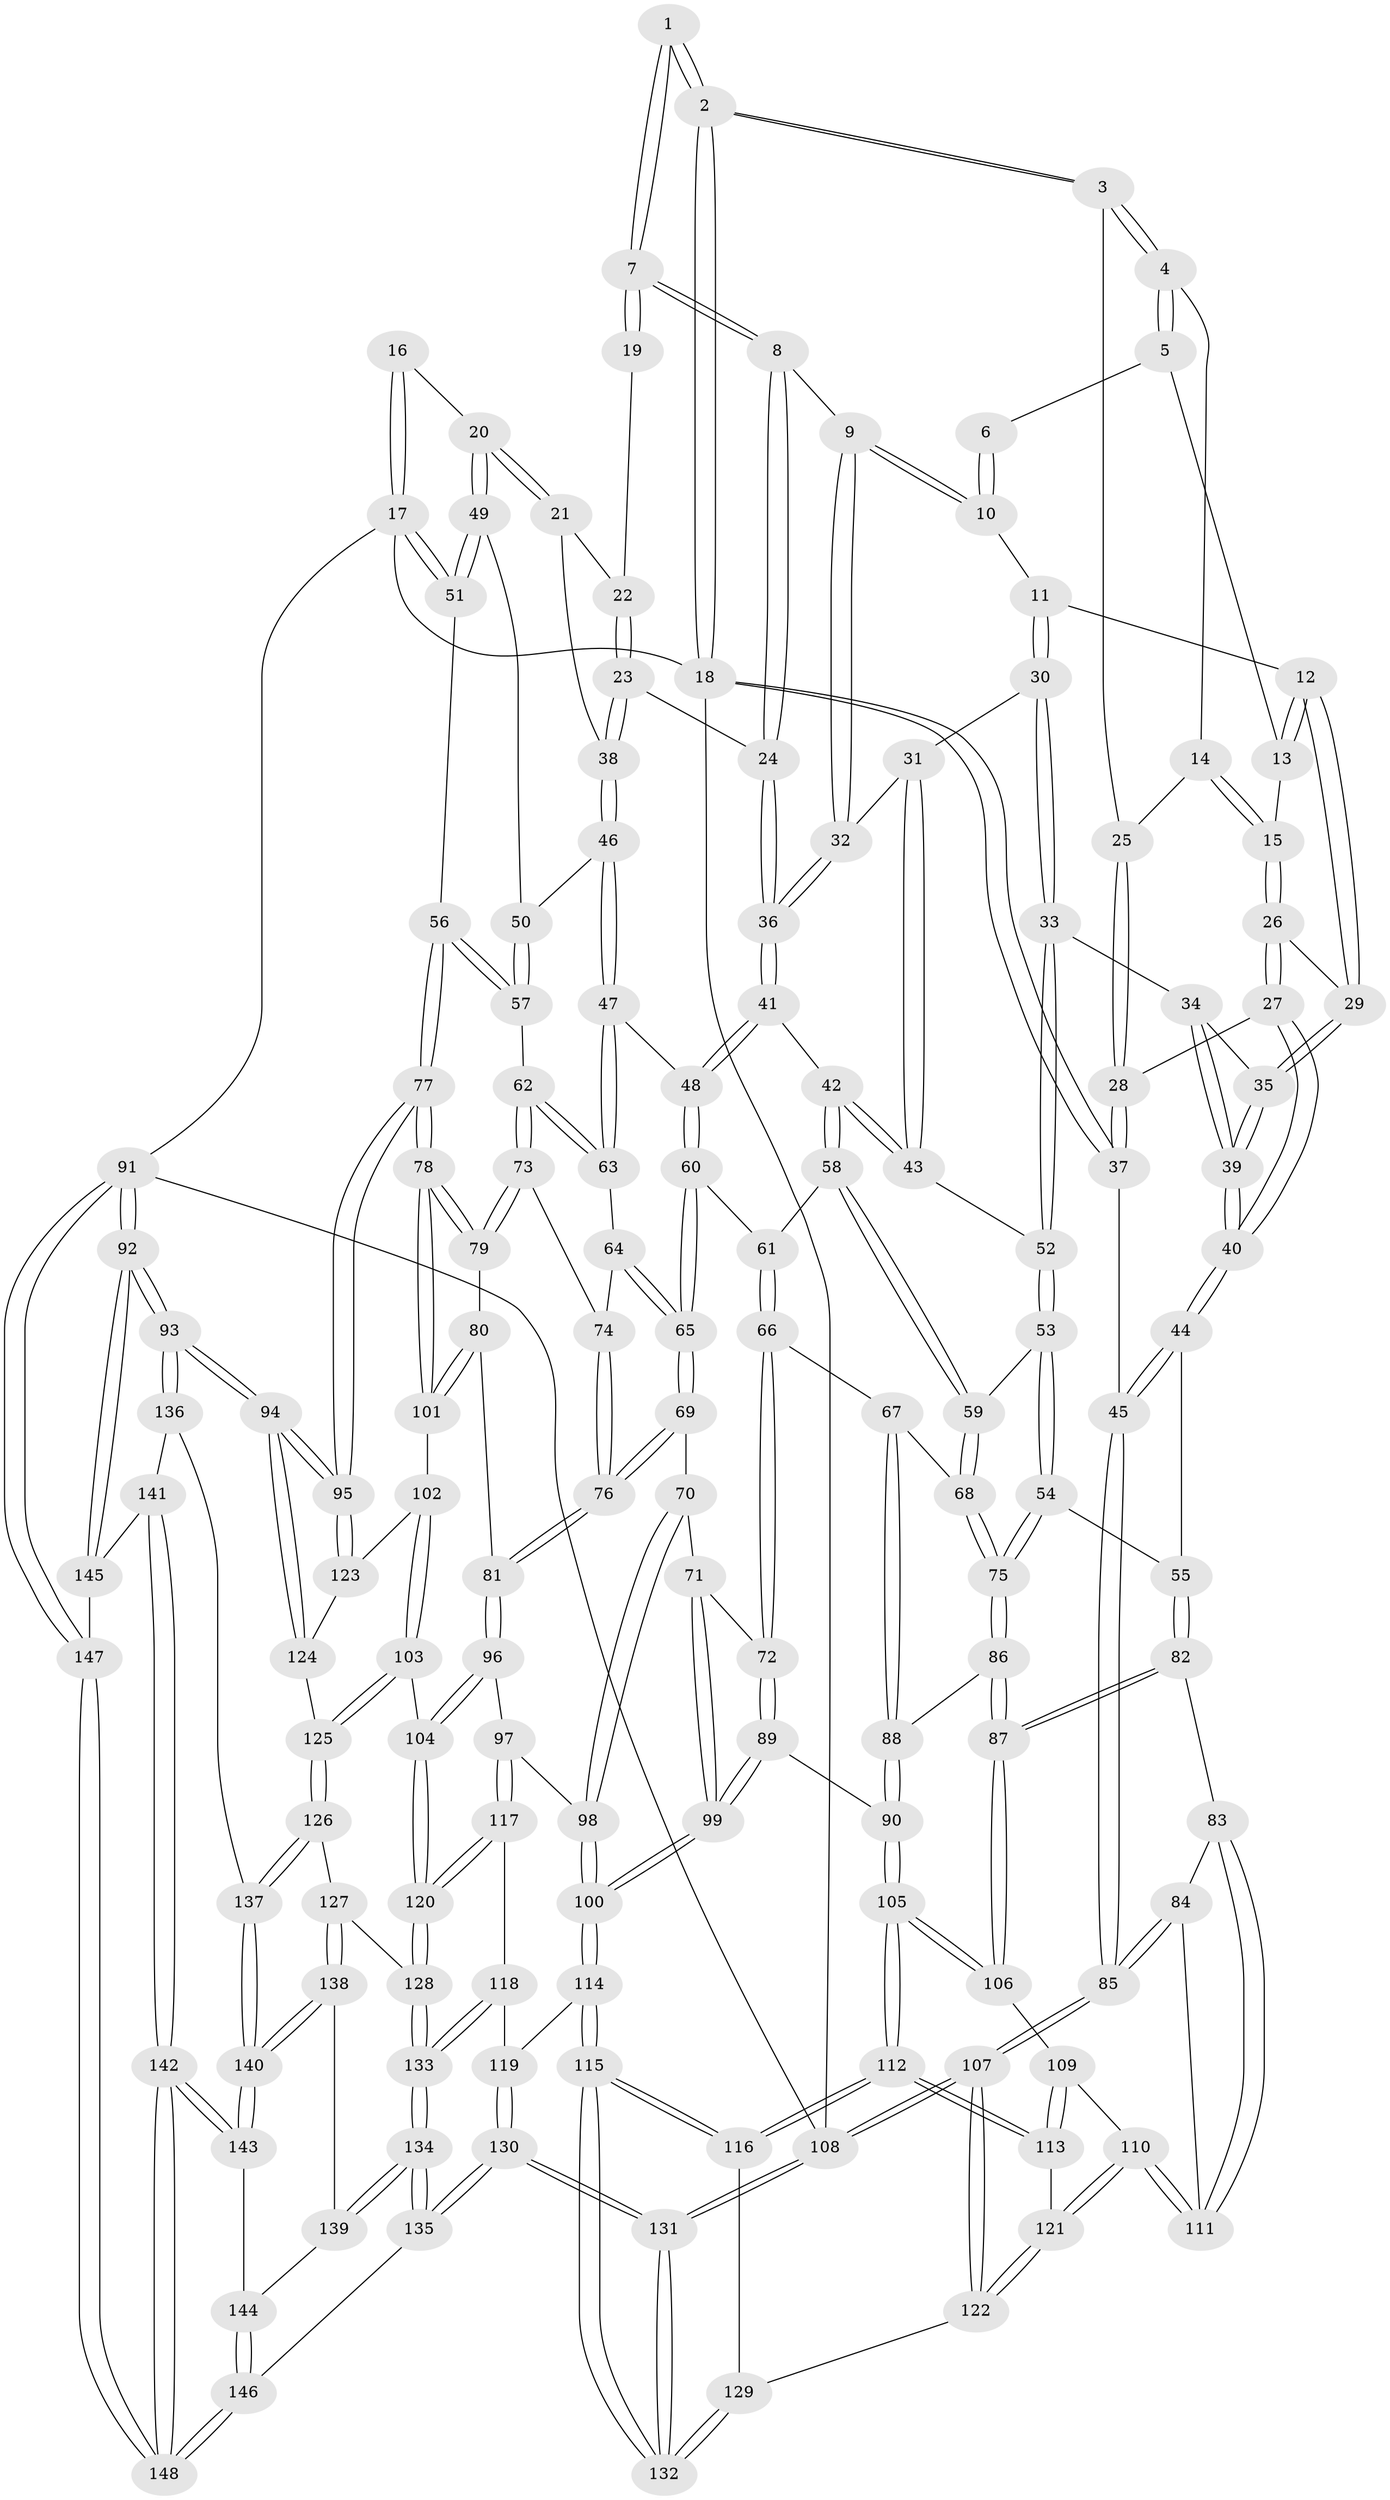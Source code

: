 // Generated by graph-tools (version 1.1) at 2025/51/03/09/25 03:51:01]
// undirected, 148 vertices, 367 edges
graph export_dot {
graph [start="1"]
  node [color=gray90,style=filled];
  1 [pos="+0.36625107678726504+0"];
  2 [pos="+0+0"];
  3 [pos="+0+0"];
  4 [pos="+0+0"];
  5 [pos="+0.1708186499474514+0.04559650442103165"];
  6 [pos="+0.26760048193341773+0.020738567730839694"];
  7 [pos="+0.5329393706794288+0"];
  8 [pos="+0.4898439872367923+0"];
  9 [pos="+0.4761351519753902+0.039492951103997385"];
  10 [pos="+0.2755112884581265+0.06592996736505419"];
  11 [pos="+0.2776459868928742+0.10764114961459491"];
  12 [pos="+0.26181918678474314+0.11598342634594236"];
  13 [pos="+0.17050270125376946+0.05629896462530671"];
  14 [pos="+0.11777665405291957+0.10687420908631218"];
  15 [pos="+0.1530889742668418+0.11454406498128011"];
  16 [pos="+0.9682839740190858+0"];
  17 [pos="+1+0"];
  18 [pos="+0+0"];
  19 [pos="+0.6203785802140558+0"];
  20 [pos="+0.8974852853405297+0.14086353081676636"];
  21 [pos="+0.8246266068372823+0.12213718081614695"];
  22 [pos="+0.6263339020479459+0"];
  23 [pos="+0.6846826723071076+0.15436016532565822"];
  24 [pos="+0.6341724907930112+0.17127456762091078"];
  25 [pos="+0.07868445714007297+0.12607779400244223"];
  26 [pos="+0.1724960194285206+0.1504729124548409"];
  27 [pos="+0.15292699112351385+0.18148511538653234"];
  28 [pos="+0.05245572924246053+0.17412264175258457"];
  29 [pos="+0.22131319588836693+0.14896874707222335"];
  30 [pos="+0.37676991465070714+0.16176500345054584"];
  31 [pos="+0.4414552759701492+0.11903554380700274"];
  32 [pos="+0.46348429894516263+0.0913163281549322"];
  33 [pos="+0.357070114325399+0.21975853713144514"];
  34 [pos="+0.32969670689618635+0.2270037986903609"];
  35 [pos="+0.2417852984585157+0.19752423923686352"];
  36 [pos="+0.583446302444442+0.19492162079215442"];
  37 [pos="+0+0.30168128254862947"];
  38 [pos="+0.698093329653938+0.16494601872091494"];
  39 [pos="+0.16288740706228974+0.3519137518646086"];
  40 [pos="+0.16169852016042294+0.35319918580739995"];
  41 [pos="+0.5723165539060806+0.25491490866449606"];
  42 [pos="+0.5176637720858287+0.2904627218287676"];
  43 [pos="+0.5055081265143412+0.28039396281002277"];
  44 [pos="+0.15095609043875496+0.3786390574143061"];
  45 [pos="+0+0.3733604830275017"];
  46 [pos="+0.7302698596260575+0.27595270133611977"];
  47 [pos="+0.7195891663681611+0.2990224939941442"];
  48 [pos="+0.6843904831474058+0.3158995810928098"];
  49 [pos="+0.9022693721015982+0.14896671371847486"];
  50 [pos="+0.8852992677304858+0.2305470687329892"];
  51 [pos="+1+0.1563315796644198"];
  52 [pos="+0.3743375311702557+0.2620687343963476"];
  53 [pos="+0.3688452221762068+0.3527399775293691"];
  54 [pos="+0.27596015556793463+0.40657085858834946"];
  55 [pos="+0.1524329300228389+0.379886542407659"];
  56 [pos="+1+0.30569050969701234"];
  57 [pos="+0.9283093008055893+0.3189730549043333"];
  58 [pos="+0.5118407198201452+0.3416054104149206"];
  59 [pos="+0.4366697234540067+0.3810121612096947"];
  60 [pos="+0.6503649929215649+0.3708739003996866"];
  61 [pos="+0.5571883750928975+0.38278647097044455"];
  62 [pos="+0.8892071047244915+0.4056702849934658"];
  63 [pos="+0.7564999804472962+0.3431153299996159"];
  64 [pos="+0.7478175378852079+0.4212852635896605"];
  65 [pos="+0.6641080384633842+0.4244273350868623"];
  66 [pos="+0.5449517470984184+0.4985481260463789"];
  67 [pos="+0.477543326657217+0.4975449659749974"];
  68 [pos="+0.43994017496807236+0.40692116189188393"];
  69 [pos="+0.6575289148738704+0.5106781894173043"];
  70 [pos="+0.6173733956481665+0.5237717656832027"];
  71 [pos="+0.5803907740246356+0.5235549850378103"];
  72 [pos="+0.5736650298071335+0.5201401936888548"];
  73 [pos="+0.8907839081901631+0.43658821925141783"];
  74 [pos="+0.7507035199664382+0.42639257031298783"];
  75 [pos="+0.3377647863770036+0.5036437001027837"];
  76 [pos="+0.7388661004694909+0.541089118988646"];
  77 [pos="+1+0.571043214919738"];
  78 [pos="+1+0.5692472246933781"];
  79 [pos="+0.898822798431917+0.47325440655446255"];
  80 [pos="+0.8395514486950659+0.5401474083407738"];
  81 [pos="+0.7481608948196712+0.547880492078554"];
  82 [pos="+0.18445396031385533+0.580274559022526"];
  83 [pos="+0.13523664222943718+0.6014286042631034"];
  84 [pos="+0+0.5978797062466283"];
  85 [pos="+0+0.5702694037689587"];
  86 [pos="+0.34741607802593616+0.5288805345336915"];
  87 [pos="+0.21012339252072462+0.5982680507176901"];
  88 [pos="+0.39536408825427577+0.5629056299770677"];
  89 [pos="+0.4580125446132267+0.6381269664910758"];
  90 [pos="+0.40577474017387527+0.6222423092332022"];
  91 [pos="+1+1"];
  92 [pos="+1+1"];
  93 [pos="+1+0.9236036572879223"];
  94 [pos="+1+0.7946135730301609"];
  95 [pos="+1+0.582396559634341"];
  96 [pos="+0.713486325991142+0.6696523105724248"];
  97 [pos="+0.687178284133094+0.6789357066653964"];
  98 [pos="+0.6439742012489745+0.6794861043153784"];
  99 [pos="+0.5445956887625559+0.6865967568954504"];
  100 [pos="+0.5629510088085891+0.7139829649906998"];
  101 [pos="+0.8791098254381786+0.6556777792905304"];
  102 [pos="+0.8685702893694077+0.7017500664633478"];
  103 [pos="+0.856684520010619+0.7164574303718343"];
  104 [pos="+0.8120694264548627+0.7403975812749045"];
  105 [pos="+0.34327329412435076+0.7132012551540454"];
  106 [pos="+0.22042352502388962+0.6238970200735664"];
  107 [pos="+0+0.9448833003875885"];
  108 [pos="+0+1"];
  109 [pos="+0.20351580142404307+0.6604654262047119"];
  110 [pos="+0.11337448225842213+0.7083885205849232"];
  111 [pos="+0.1130449514016792+0.7075415024926089"];
  112 [pos="+0.3404028602161259+0.8053262509516002"];
  113 [pos="+0.19276372183412896+0.7552658845204071"];
  114 [pos="+0.5615726335404984+0.7211343986324918"];
  115 [pos="+0.37107894895052107+0.8588574864853603"];
  116 [pos="+0.34441694672664264+0.8155093151204147"];
  117 [pos="+0.6879433895913536+0.7716143472567523"];
  118 [pos="+0.6557375918500306+0.8095284489145635"];
  119 [pos="+0.6005387645664542+0.7915355911787558"];
  120 [pos="+0.7985247489305585+0.7802518943245108"];
  121 [pos="+0.11664072390670606+0.7728702993712544"];
  122 [pos="+0.06546840349561243+0.83387886999643"];
  123 [pos="+0.9555945340168704+0.7233004979259201"];
  124 [pos="+0.9898499876192584+0.8021959930831121"];
  125 [pos="+0.944202562145754+0.8271990053733255"];
  126 [pos="+0.943511396348965+0.8287164012530981"];
  127 [pos="+0.8048417250561128+0.826830995754132"];
  128 [pos="+0.7956006305601161+0.8097165349643197"];
  129 [pos="+0.11508007899554118+0.8587111125478754"];
  130 [pos="+0.4647735034154126+1"];
  131 [pos="+0.4132898458611389+1"];
  132 [pos="+0.40938539340280555+1"];
  133 [pos="+0.6918310226702762+0.8547765622558451"];
  134 [pos="+0.6793395493353859+0.9160611359346061"];
  135 [pos="+0.48577638996900185+1"];
  136 [pos="+0.9408763294246949+0.9020664250304791"];
  137 [pos="+0.9334351793428728+0.8930848194949988"];
  138 [pos="+0.824567156292335+0.895445345302449"];
  139 [pos="+0.751266632598494+0.9185983377748849"];
  140 [pos="+0.8309654448517413+0.9023878092915021"];
  141 [pos="+0.9417414888007415+0.9269831213837465"];
  142 [pos="+0.8418076251171429+1"];
  143 [pos="+0.8305525731623116+0.9699344591732467"];
  144 [pos="+0.7605937924273739+0.9648479919270293"];
  145 [pos="+0.9470574728745277+0.9429518822580194"];
  146 [pos="+0.49536596099312313+1"];
  147 [pos="+0.9186613118440345+1"];
  148 [pos="+0.8604977089676327+1"];
  1 -- 2;
  1 -- 2;
  1 -- 7;
  1 -- 7;
  2 -- 3;
  2 -- 3;
  2 -- 18;
  2 -- 18;
  3 -- 4;
  3 -- 4;
  3 -- 25;
  4 -- 5;
  4 -- 5;
  4 -- 14;
  5 -- 6;
  5 -- 13;
  6 -- 10;
  6 -- 10;
  7 -- 8;
  7 -- 8;
  7 -- 19;
  7 -- 19;
  8 -- 9;
  8 -- 24;
  8 -- 24;
  9 -- 10;
  9 -- 10;
  9 -- 32;
  9 -- 32;
  10 -- 11;
  11 -- 12;
  11 -- 30;
  11 -- 30;
  12 -- 13;
  12 -- 13;
  12 -- 29;
  12 -- 29;
  13 -- 15;
  14 -- 15;
  14 -- 15;
  14 -- 25;
  15 -- 26;
  15 -- 26;
  16 -- 17;
  16 -- 17;
  16 -- 20;
  17 -- 18;
  17 -- 51;
  17 -- 51;
  17 -- 91;
  18 -- 37;
  18 -- 37;
  18 -- 108;
  19 -- 22;
  20 -- 21;
  20 -- 21;
  20 -- 49;
  20 -- 49;
  21 -- 22;
  21 -- 38;
  22 -- 23;
  22 -- 23;
  23 -- 24;
  23 -- 38;
  23 -- 38;
  24 -- 36;
  24 -- 36;
  25 -- 28;
  25 -- 28;
  26 -- 27;
  26 -- 27;
  26 -- 29;
  27 -- 28;
  27 -- 40;
  27 -- 40;
  28 -- 37;
  28 -- 37;
  29 -- 35;
  29 -- 35;
  30 -- 31;
  30 -- 33;
  30 -- 33;
  31 -- 32;
  31 -- 43;
  31 -- 43;
  32 -- 36;
  32 -- 36;
  33 -- 34;
  33 -- 52;
  33 -- 52;
  34 -- 35;
  34 -- 39;
  34 -- 39;
  35 -- 39;
  35 -- 39;
  36 -- 41;
  36 -- 41;
  37 -- 45;
  38 -- 46;
  38 -- 46;
  39 -- 40;
  39 -- 40;
  40 -- 44;
  40 -- 44;
  41 -- 42;
  41 -- 48;
  41 -- 48;
  42 -- 43;
  42 -- 43;
  42 -- 58;
  42 -- 58;
  43 -- 52;
  44 -- 45;
  44 -- 45;
  44 -- 55;
  45 -- 85;
  45 -- 85;
  46 -- 47;
  46 -- 47;
  46 -- 50;
  47 -- 48;
  47 -- 63;
  47 -- 63;
  48 -- 60;
  48 -- 60;
  49 -- 50;
  49 -- 51;
  49 -- 51;
  50 -- 57;
  50 -- 57;
  51 -- 56;
  52 -- 53;
  52 -- 53;
  53 -- 54;
  53 -- 54;
  53 -- 59;
  54 -- 55;
  54 -- 75;
  54 -- 75;
  55 -- 82;
  55 -- 82;
  56 -- 57;
  56 -- 57;
  56 -- 77;
  56 -- 77;
  57 -- 62;
  58 -- 59;
  58 -- 59;
  58 -- 61;
  59 -- 68;
  59 -- 68;
  60 -- 61;
  60 -- 65;
  60 -- 65;
  61 -- 66;
  61 -- 66;
  62 -- 63;
  62 -- 63;
  62 -- 73;
  62 -- 73;
  63 -- 64;
  64 -- 65;
  64 -- 65;
  64 -- 74;
  65 -- 69;
  65 -- 69;
  66 -- 67;
  66 -- 72;
  66 -- 72;
  67 -- 68;
  67 -- 88;
  67 -- 88;
  68 -- 75;
  68 -- 75;
  69 -- 70;
  69 -- 76;
  69 -- 76;
  70 -- 71;
  70 -- 98;
  70 -- 98;
  71 -- 72;
  71 -- 99;
  71 -- 99;
  72 -- 89;
  72 -- 89;
  73 -- 74;
  73 -- 79;
  73 -- 79;
  74 -- 76;
  74 -- 76;
  75 -- 86;
  75 -- 86;
  76 -- 81;
  76 -- 81;
  77 -- 78;
  77 -- 78;
  77 -- 95;
  77 -- 95;
  78 -- 79;
  78 -- 79;
  78 -- 101;
  78 -- 101;
  79 -- 80;
  80 -- 81;
  80 -- 101;
  80 -- 101;
  81 -- 96;
  81 -- 96;
  82 -- 83;
  82 -- 87;
  82 -- 87;
  83 -- 84;
  83 -- 111;
  83 -- 111;
  84 -- 85;
  84 -- 85;
  84 -- 111;
  85 -- 107;
  85 -- 107;
  86 -- 87;
  86 -- 87;
  86 -- 88;
  87 -- 106;
  87 -- 106;
  88 -- 90;
  88 -- 90;
  89 -- 90;
  89 -- 99;
  89 -- 99;
  90 -- 105;
  90 -- 105;
  91 -- 92;
  91 -- 92;
  91 -- 147;
  91 -- 147;
  91 -- 108;
  92 -- 93;
  92 -- 93;
  92 -- 145;
  92 -- 145;
  93 -- 94;
  93 -- 94;
  93 -- 136;
  93 -- 136;
  94 -- 95;
  94 -- 95;
  94 -- 124;
  94 -- 124;
  95 -- 123;
  95 -- 123;
  96 -- 97;
  96 -- 104;
  96 -- 104;
  97 -- 98;
  97 -- 117;
  97 -- 117;
  98 -- 100;
  98 -- 100;
  99 -- 100;
  99 -- 100;
  100 -- 114;
  100 -- 114;
  101 -- 102;
  102 -- 103;
  102 -- 103;
  102 -- 123;
  103 -- 104;
  103 -- 125;
  103 -- 125;
  104 -- 120;
  104 -- 120;
  105 -- 106;
  105 -- 106;
  105 -- 112;
  105 -- 112;
  106 -- 109;
  107 -- 108;
  107 -- 108;
  107 -- 122;
  107 -- 122;
  108 -- 131;
  108 -- 131;
  109 -- 110;
  109 -- 113;
  109 -- 113;
  110 -- 111;
  110 -- 111;
  110 -- 121;
  110 -- 121;
  112 -- 113;
  112 -- 113;
  112 -- 116;
  112 -- 116;
  113 -- 121;
  114 -- 115;
  114 -- 115;
  114 -- 119;
  115 -- 116;
  115 -- 116;
  115 -- 132;
  115 -- 132;
  116 -- 129;
  117 -- 118;
  117 -- 120;
  117 -- 120;
  118 -- 119;
  118 -- 133;
  118 -- 133;
  119 -- 130;
  119 -- 130;
  120 -- 128;
  120 -- 128;
  121 -- 122;
  121 -- 122;
  122 -- 129;
  123 -- 124;
  124 -- 125;
  125 -- 126;
  125 -- 126;
  126 -- 127;
  126 -- 137;
  126 -- 137;
  127 -- 128;
  127 -- 138;
  127 -- 138;
  128 -- 133;
  128 -- 133;
  129 -- 132;
  129 -- 132;
  130 -- 131;
  130 -- 131;
  130 -- 135;
  130 -- 135;
  131 -- 132;
  131 -- 132;
  133 -- 134;
  133 -- 134;
  134 -- 135;
  134 -- 135;
  134 -- 139;
  134 -- 139;
  135 -- 146;
  136 -- 137;
  136 -- 141;
  137 -- 140;
  137 -- 140;
  138 -- 139;
  138 -- 140;
  138 -- 140;
  139 -- 144;
  140 -- 143;
  140 -- 143;
  141 -- 142;
  141 -- 142;
  141 -- 145;
  142 -- 143;
  142 -- 143;
  142 -- 148;
  142 -- 148;
  143 -- 144;
  144 -- 146;
  144 -- 146;
  145 -- 147;
  146 -- 148;
  146 -- 148;
  147 -- 148;
  147 -- 148;
}
